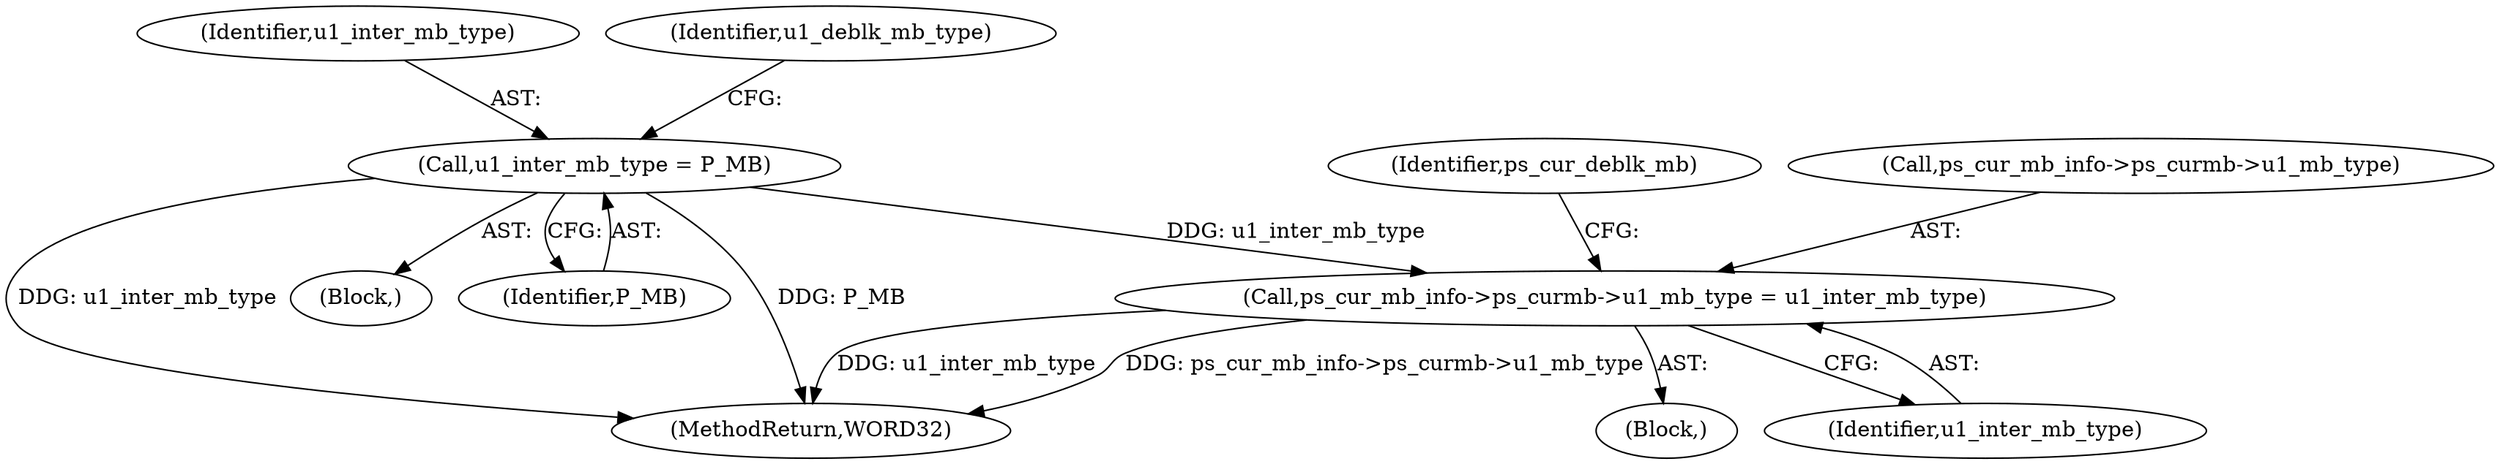 digraph "0_Android_494561291a503840f385fbcd11d9bc5f4dc502b8_0@pointer" {
"1001207" [label="(Call,ps_cur_mb_info->ps_curmb->u1_mb_type = u1_inter_mb_type)"];
"1000955" [label="(Call,u1_inter_mb_type = P_MB)"];
"1001213" [label="(Identifier,u1_inter_mb_type)"];
"1001207" [label="(Call,ps_cur_mb_info->ps_curmb->u1_mb_type = u1_inter_mb_type)"];
"1000956" [label="(Identifier,u1_inter_mb_type)"];
"1001216" [label="(Identifier,ps_cur_deblk_mb)"];
"1001208" [label="(Call,ps_cur_mb_info->ps_curmb->u1_mb_type)"];
"1001427" [label="(MethodReturn,WORD32)"];
"1000138" [label="(Block,)"];
"1000955" [label="(Call,u1_inter_mb_type = P_MB)"];
"1000959" [label="(Identifier,u1_deblk_mb_type)"];
"1000957" [label="(Identifier,P_MB)"];
"1001073" [label="(Block,)"];
"1001207" -> "1001073"  [label="AST: "];
"1001207" -> "1001213"  [label="CFG: "];
"1001208" -> "1001207"  [label="AST: "];
"1001213" -> "1001207"  [label="AST: "];
"1001216" -> "1001207"  [label="CFG: "];
"1001207" -> "1001427"  [label="DDG: u1_inter_mb_type"];
"1001207" -> "1001427"  [label="DDG: ps_cur_mb_info->ps_curmb->u1_mb_type"];
"1000955" -> "1001207"  [label="DDG: u1_inter_mb_type"];
"1000955" -> "1000138"  [label="AST: "];
"1000955" -> "1000957"  [label="CFG: "];
"1000956" -> "1000955"  [label="AST: "];
"1000957" -> "1000955"  [label="AST: "];
"1000959" -> "1000955"  [label="CFG: "];
"1000955" -> "1001427"  [label="DDG: P_MB"];
"1000955" -> "1001427"  [label="DDG: u1_inter_mb_type"];
}
